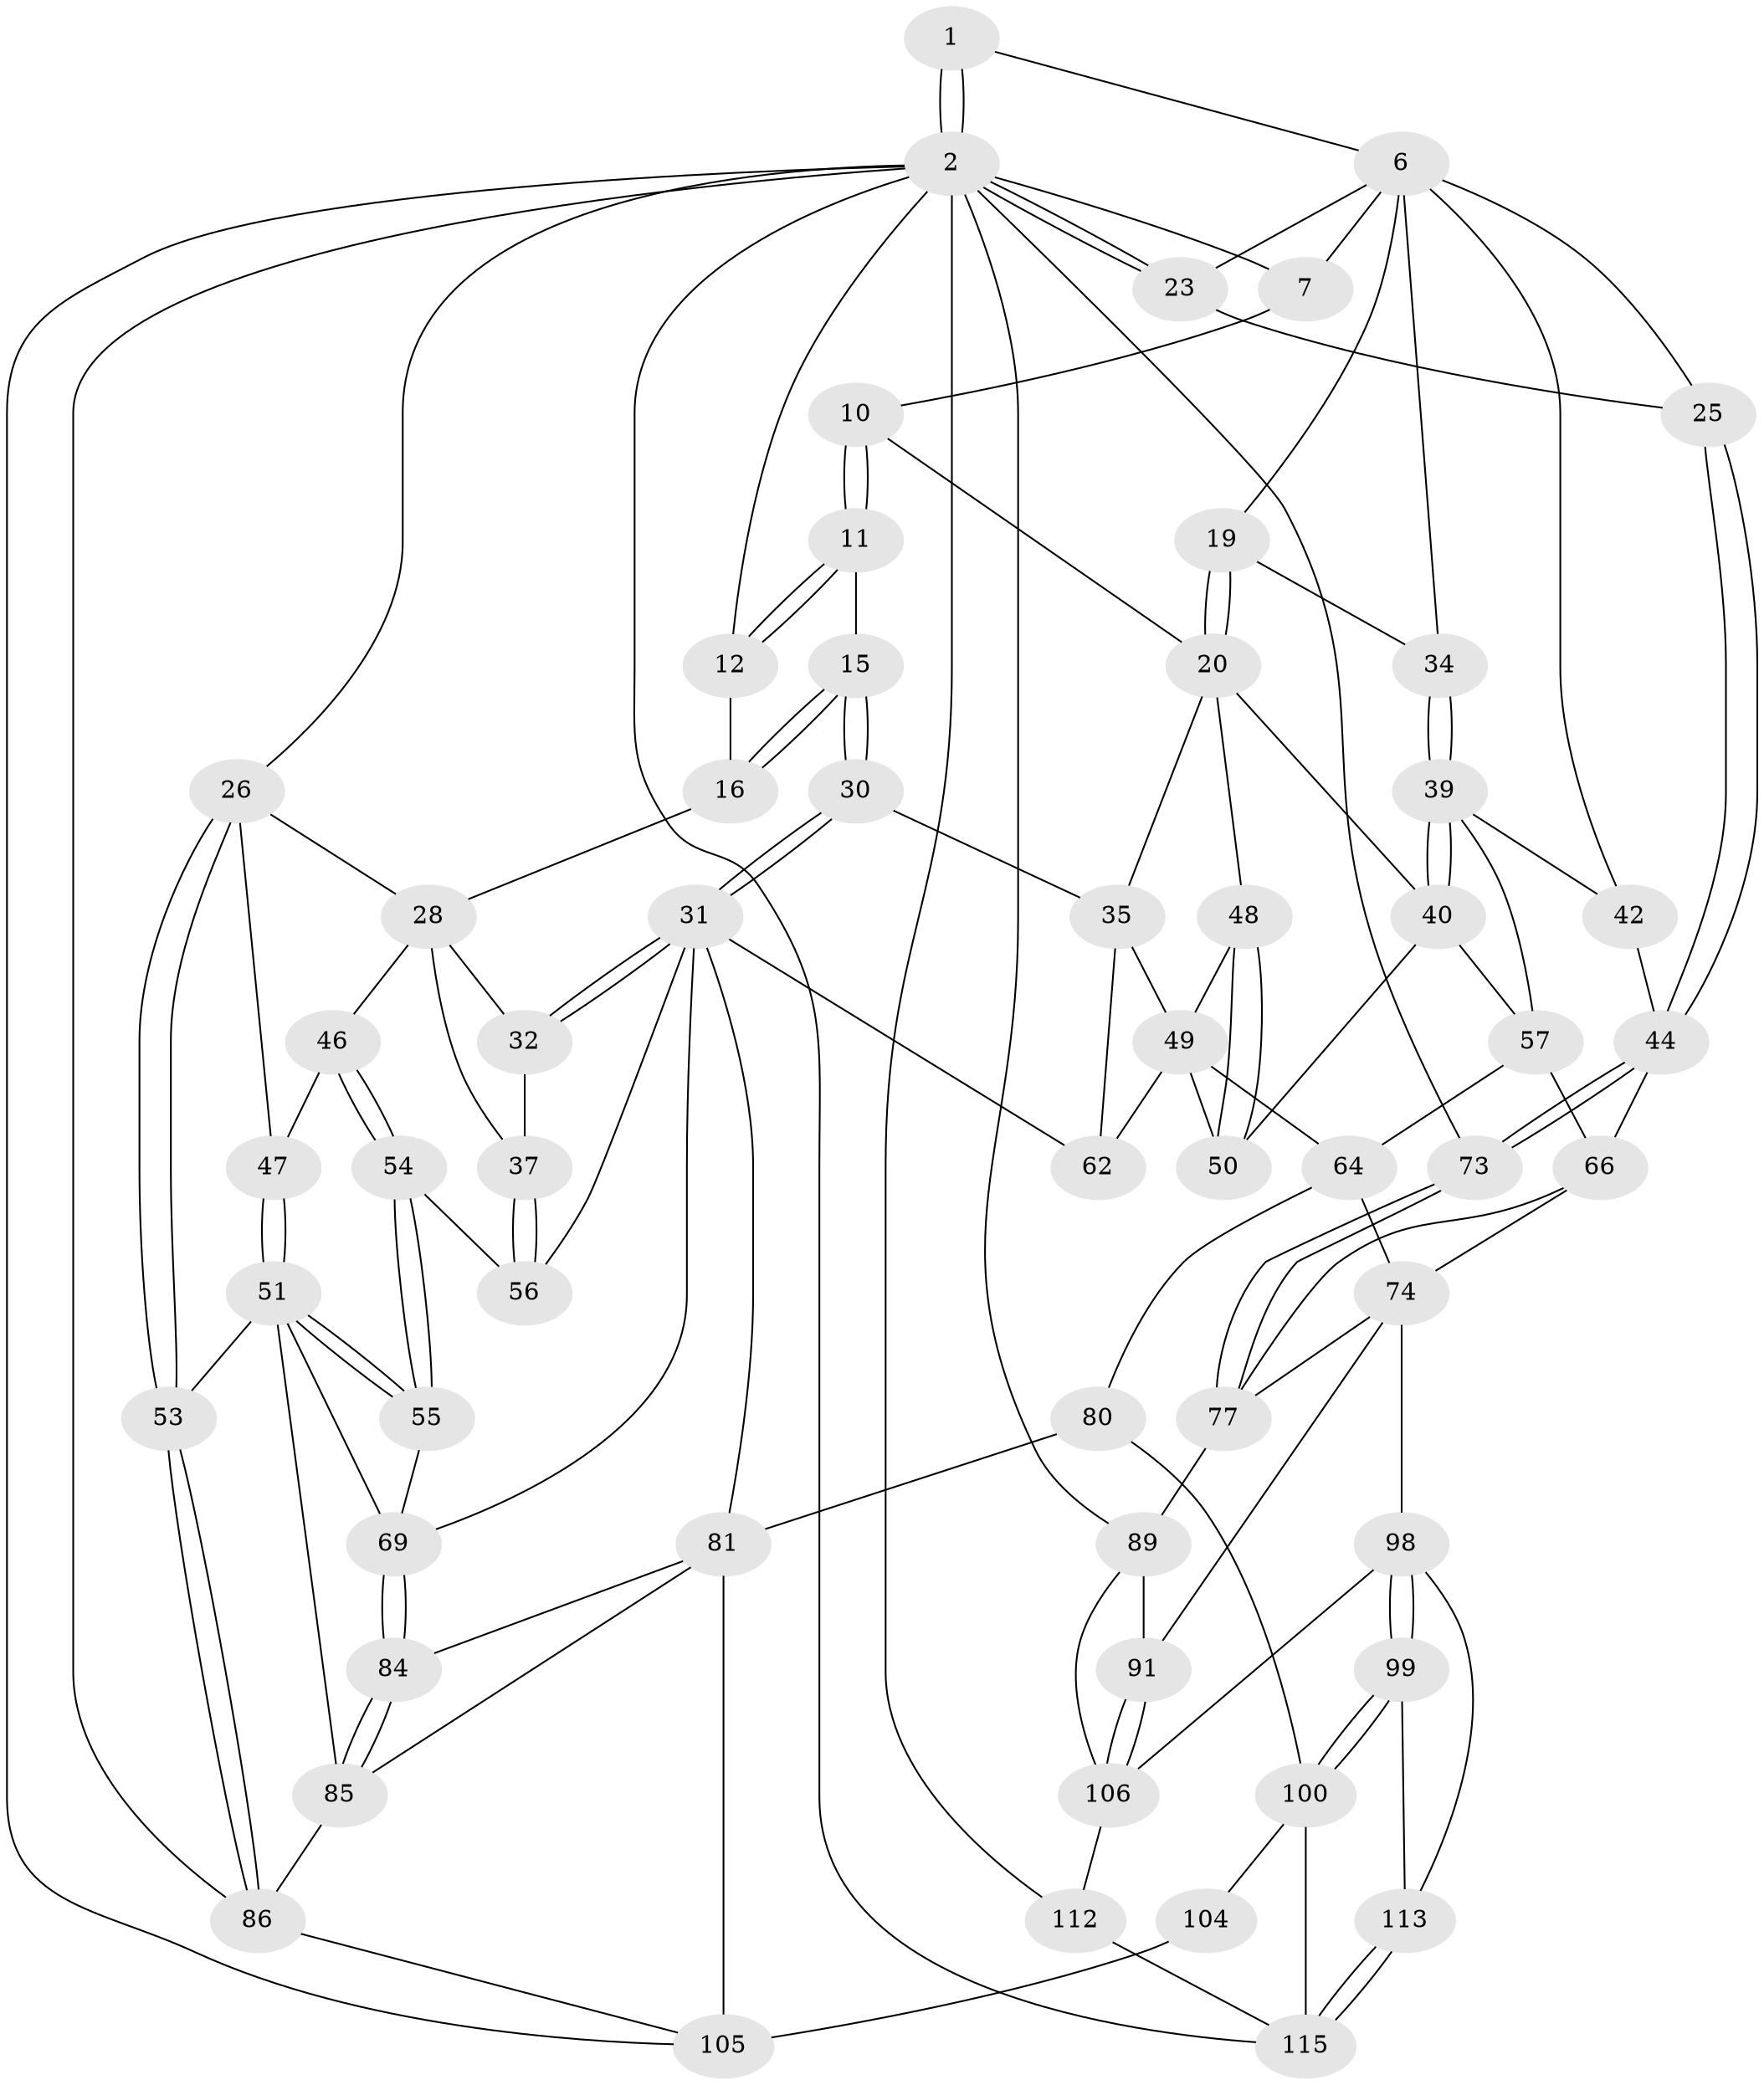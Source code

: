 // original degree distribution, {3: 0.01694915254237288, 6: 0.23728813559322035, 4: 0.2542372881355932, 5: 0.4915254237288136}
// Generated by graph-tools (version 1.1) at 2025/16/03/09/25 04:16:52]
// undirected, 59 vertices, 138 edges
graph export_dot {
graph [start="1"]
  node [color=gray90,style=filled];
  1 [pos="+0.8904371569472141+0"];
  2 [pos="+1+0",super="+71+3"];
  6 [pos="+0.7774696842712945+0.1003773366926548",super="+17"];
  7 [pos="+0.7583519146088276+0.0987439816814073",super="+8"];
  10 [pos="+0.5424874544173661+0.1705329848808788"];
  11 [pos="+0.4458434534030433+0.13593863292185537"];
  12 [pos="+0.35347931973713265+0",super="+14"];
  15 [pos="+0.3469444682627458+0.20442704064408085"];
  16 [pos="+0.20566595374193783+0.13268198327926095"];
  19 [pos="+0.7836515011573361+0.21196112227713437"];
  20 [pos="+0.7063175795305634+0.2668243979682623",super="+21"];
  23 [pos="+1+0"];
  25 [pos="+1+0.07128740271374286"];
  26 [pos="+0+0",super="+27"];
  28 [pos="+0.0624034411323947+0.17013919587656975",super="+29+38"];
  30 [pos="+0.31709514137245437+0.3397806732281187"];
  31 [pos="+0.3062095054852695+0.3443456974832251",super="+59"];
  32 [pos="+0.21780287118664882+0.3191339173694173"];
  34 [pos="+0.8386692998866825+0.26016002631111146"];
  35 [pos="+0.45289145577344053+0.3200427688033676",super="+36"];
  37 [pos="+0.1880082805028077+0.33780393294938477"];
  39 [pos="+0.835740398240083+0.3257391013741755",super="+43"];
  40 [pos="+0.7284635104769986+0.3686520883508798",super="+41"];
  42 [pos="+0.9202543073129974+0.3788477843827417"];
  44 [pos="+1+0.4216379433274926",super="+45"];
  46 [pos="+0.08577190016985071+0.3411844991123084"];
  47 [pos="+0.04313897276462966+0.33435119970221383"];
  48 [pos="+0.5731424371004576+0.368258233859623"];
  49 [pos="+0.5227640265735091+0.3811141272406411",super="+61"];
  50 [pos="+0.6074609398723604+0.40148477972676094"];
  51 [pos="+0+0.4804451161611899",super="+52"];
  53 [pos="+0+0.5110978703709476"];
  54 [pos="+0.08757771204175908+0.4060316499163021"];
  55 [pos="+0.058358927910053246+0.43273632572695864"];
  56 [pos="+0.14585543234665016+0.3971679324749588"];
  57 [pos="+0.7999066130261809+0.4467656312102071",super="+58"];
  62 [pos="+0.42435829377867007+0.44391615915779353"];
  64 [pos="+0.6260828326551615+0.6254733966137247",super="+65"];
  66 [pos="+0.909165870207954+0.4412880446624612",super="+67"];
  69 [pos="+0.2146898913833443+0.5039395133604327",super="+70"];
  73 [pos="+1+0.4924979800077241"];
  74 [pos="+0.8308227598258362+0.5886943648348363",super="+75"];
  77 [pos="+1+0.5198537687587463",super="+78"];
  80 [pos="+0.4386651105451088+0.6469485381288235",super="+95"];
  81 [pos="+0.3872237767669145+0.6266462168004772",super="+82+93"];
  84 [pos="+0.18145629513006248+0.6098954466214601"];
  85 [pos="+0.14772806578758593+0.6814068461222317",super="+94"];
  86 [pos="+0+0.912954914841211",super="+87"];
  89 [pos="+0.9225310271099767+0.621134289137993",super="+90"];
  91 [pos="+0.7107052911341213+0.6983246047872174"];
  98 [pos="+0.6492958727308858+0.683677452427822",super="+109"];
  99 [pos="+0.5191844361002868+0.8793413553565491"];
  100 [pos="+0.47491791021073093+0.8938523757366463",super="+101"];
  104 [pos="+0.4171733584487529+0.8888992684145277"];
  105 [pos="+0.29449753329140915+0.8837986379093679",super="+110"];
  106 [pos="+0.8837346795263418+0.8522231773952835",super="+107"];
  112 [pos="+0.7387139896736318+1",super="+114"];
  113 [pos="+0.6256803625049668+0.9421691228171528"];
  115 [pos="+0.6745176681707749+1",super="+117"];
  1 -- 2;
  1 -- 2;
  1 -- 6;
  2 -- 23;
  2 -- 23;
  2 -- 112;
  2 -- 89;
  2 -- 73;
  2 -- 105;
  2 -- 12 [weight=2];
  2 -- 115;
  2 -- 26;
  2 -- 86;
  2 -- 7;
  6 -- 7;
  6 -- 34;
  6 -- 19;
  6 -- 23;
  6 -- 25;
  6 -- 42;
  7 -- 10;
  10 -- 11;
  10 -- 11;
  10 -- 20;
  11 -- 12;
  11 -- 12;
  11 -- 15;
  12 -- 16;
  15 -- 16;
  15 -- 16;
  15 -- 30;
  15 -- 30;
  16 -- 28;
  19 -- 20;
  19 -- 20;
  19 -- 34;
  20 -- 40;
  20 -- 48;
  20 -- 35;
  23 -- 25;
  25 -- 44;
  25 -- 44;
  26 -- 53;
  26 -- 53;
  26 -- 28;
  26 -- 47;
  28 -- 32;
  28 -- 37;
  28 -- 46;
  30 -- 31;
  30 -- 31;
  30 -- 35;
  31 -- 32;
  31 -- 32;
  31 -- 81;
  31 -- 69;
  31 -- 56;
  31 -- 62;
  32 -- 37;
  34 -- 39;
  34 -- 39;
  35 -- 49;
  35 -- 62;
  37 -- 56;
  37 -- 56;
  39 -- 40;
  39 -- 40;
  39 -- 57;
  39 -- 42;
  40 -- 57;
  40 -- 50;
  42 -- 44;
  44 -- 73;
  44 -- 73;
  44 -- 66;
  46 -- 47;
  46 -- 54;
  46 -- 54;
  47 -- 51;
  47 -- 51;
  48 -- 49;
  48 -- 50;
  48 -- 50;
  49 -- 64;
  49 -- 50;
  49 -- 62;
  51 -- 55;
  51 -- 55;
  51 -- 53;
  51 -- 85;
  51 -- 69;
  53 -- 86;
  53 -- 86;
  54 -- 55;
  54 -- 55;
  54 -- 56;
  55 -- 69;
  57 -- 64;
  57 -- 66;
  64 -- 74;
  64 -- 80;
  66 -- 74;
  66 -- 77;
  69 -- 84;
  69 -- 84;
  73 -- 77;
  73 -- 77;
  74 -- 91;
  74 -- 98;
  74 -- 77;
  77 -- 89 [weight=2];
  80 -- 81 [weight=2];
  80 -- 100;
  81 -- 84;
  81 -- 85;
  81 -- 105;
  84 -- 85;
  84 -- 85;
  85 -- 86 [weight=2];
  86 -- 105;
  89 -- 106;
  89 -- 91;
  91 -- 106;
  91 -- 106;
  98 -- 99;
  98 -- 99;
  98 -- 113;
  98 -- 106;
  99 -- 100;
  99 -- 100;
  99 -- 113;
  100 -- 115;
  100 -- 104;
  104 -- 105 [weight=2];
  106 -- 112 [weight=2];
  112 -- 115;
  113 -- 115;
  113 -- 115;
}
